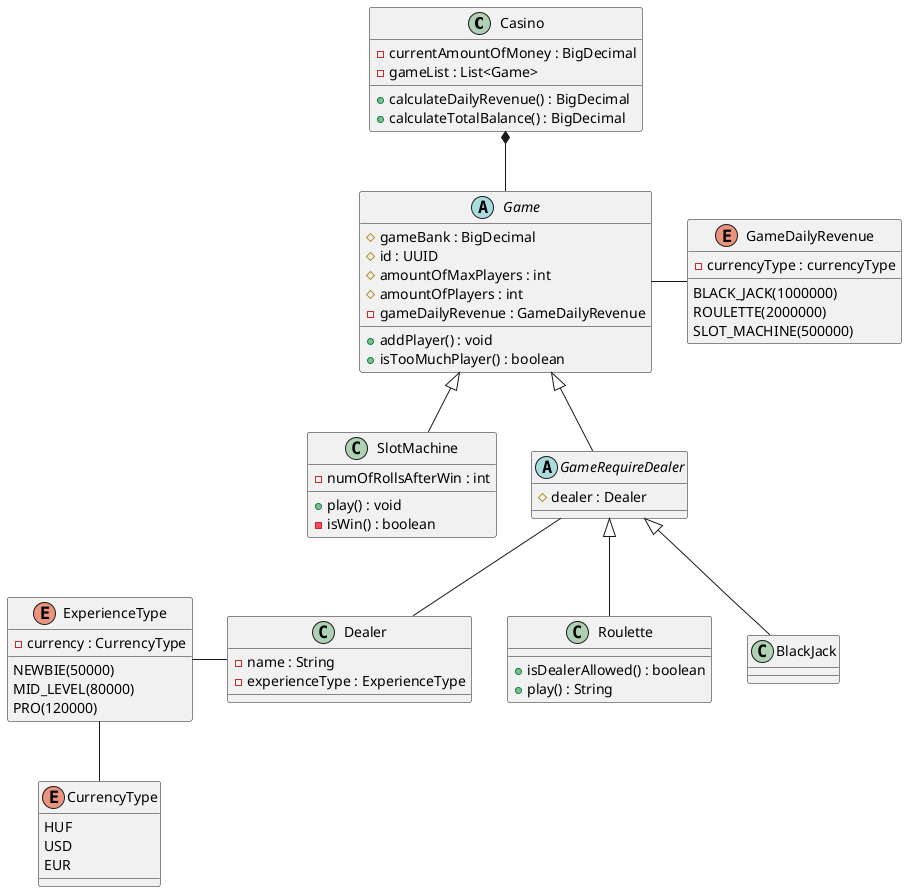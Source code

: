 @startuml

class Casino
class Game
class Roulette
class BlackJack
class SlotMachine
class Dealer
class GameRequireDealer
enum ExperienceType
enum CurrencyType
enum GameDailyRevenue

Casino *-- Game
Game <|-- GameRequireDealer
GameRequireDealer <|-- Roulette
GameRequireDealer <|-- BlackJack
GameRequireDealer -- Dealer
Game <|-- SlotMachine
Game - GameDailyRevenue
ExperienceType -- CurrencyType
ExperienceType - Dealer

enum GameDailyRevenue {
BLACK_JACK(1000000)
ROULETTE(2000000)
SLOT_MACHINE(500000)
-currencyType : currencyType
}

enum ExperienceType {
NEWBIE(50000)
MID_LEVEL(80000)
PRO(120000)
-currency : CurrencyType
}

enum CurrencyType {
HUF
USD
EUR
}

class Casino {
-currentAmountOfMoney : BigDecimal
-gameList : List<Game>
+calculateDailyRevenue() : BigDecimal
+calculateTotalBalance() : BigDecimal
}

abstract class GameRequireDealer {
#dealer : Dealer
}

abstract class Game {
#gameBank : BigDecimal
#id : UUID
#amountOfMaxPlayers : int
#amountOfPlayers : int
-gameDailyRevenue : GameDailyRevenue
+addPlayer() : void
+isTooMuchPlayer() : boolean
}

class Dealer {
-name : String
-experienceType : ExperienceType
}

class SlotMachine {
-numOfRollsAfterWin : int
+play() : void
-isWin() : boolean
}

class Roulette {
+isDealerAllowed() : boolean
+play() : String
}

@enduml